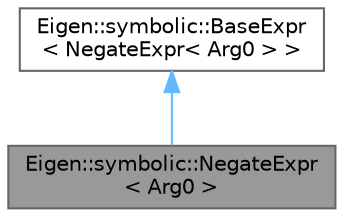digraph "Eigen::symbolic::NegateExpr&lt; Arg0 &gt;"
{
 // LATEX_PDF_SIZE
  bgcolor="transparent";
  edge [fontname=Helvetica,fontsize=10,labelfontname=Helvetica,labelfontsize=10];
  node [fontname=Helvetica,fontsize=10,shape=box,height=0.2,width=0.4];
  Node1 [id="Node000001",label="Eigen::symbolic::NegateExpr\l\< Arg0 \>",height=0.2,width=0.4,color="gray40", fillcolor="grey60", style="filled", fontcolor="black",tooltip=" "];
  Node2 -> Node1 [id="edge2_Node000001_Node000002",dir="back",color="steelblue1",style="solid",tooltip=" "];
  Node2 [id="Node000002",label="Eigen::symbolic::BaseExpr\l\< NegateExpr\< Arg0 \> \>",height=0.2,width=0.4,color="gray40", fillcolor="white", style="filled",URL="$classEigen_1_1symbolic_1_1BaseExpr.html",tooltip=" "];
}
